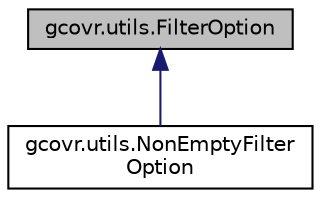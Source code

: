 digraph "gcovr.utils.FilterOption"
{
 // LATEX_PDF_SIZE
  edge [fontname="Helvetica",fontsize="10",labelfontname="Helvetica",labelfontsize="10"];
  node [fontname="Helvetica",fontsize="10",shape=record];
  Node1 [label="gcovr.utils.FilterOption",height=0.2,width=0.4,color="black", fillcolor="grey75", style="filled", fontcolor="black",tooltip=" "];
  Node1 -> Node2 [dir="back",color="midnightblue",fontsize="10",style="solid"];
  Node2 [label="gcovr.utils.NonEmptyFilter\lOption",height=0.2,width=0.4,color="black", fillcolor="white", style="filled",URL="$classgcovr_1_1utils_1_1NonEmptyFilterOption.html",tooltip=" "];
}
